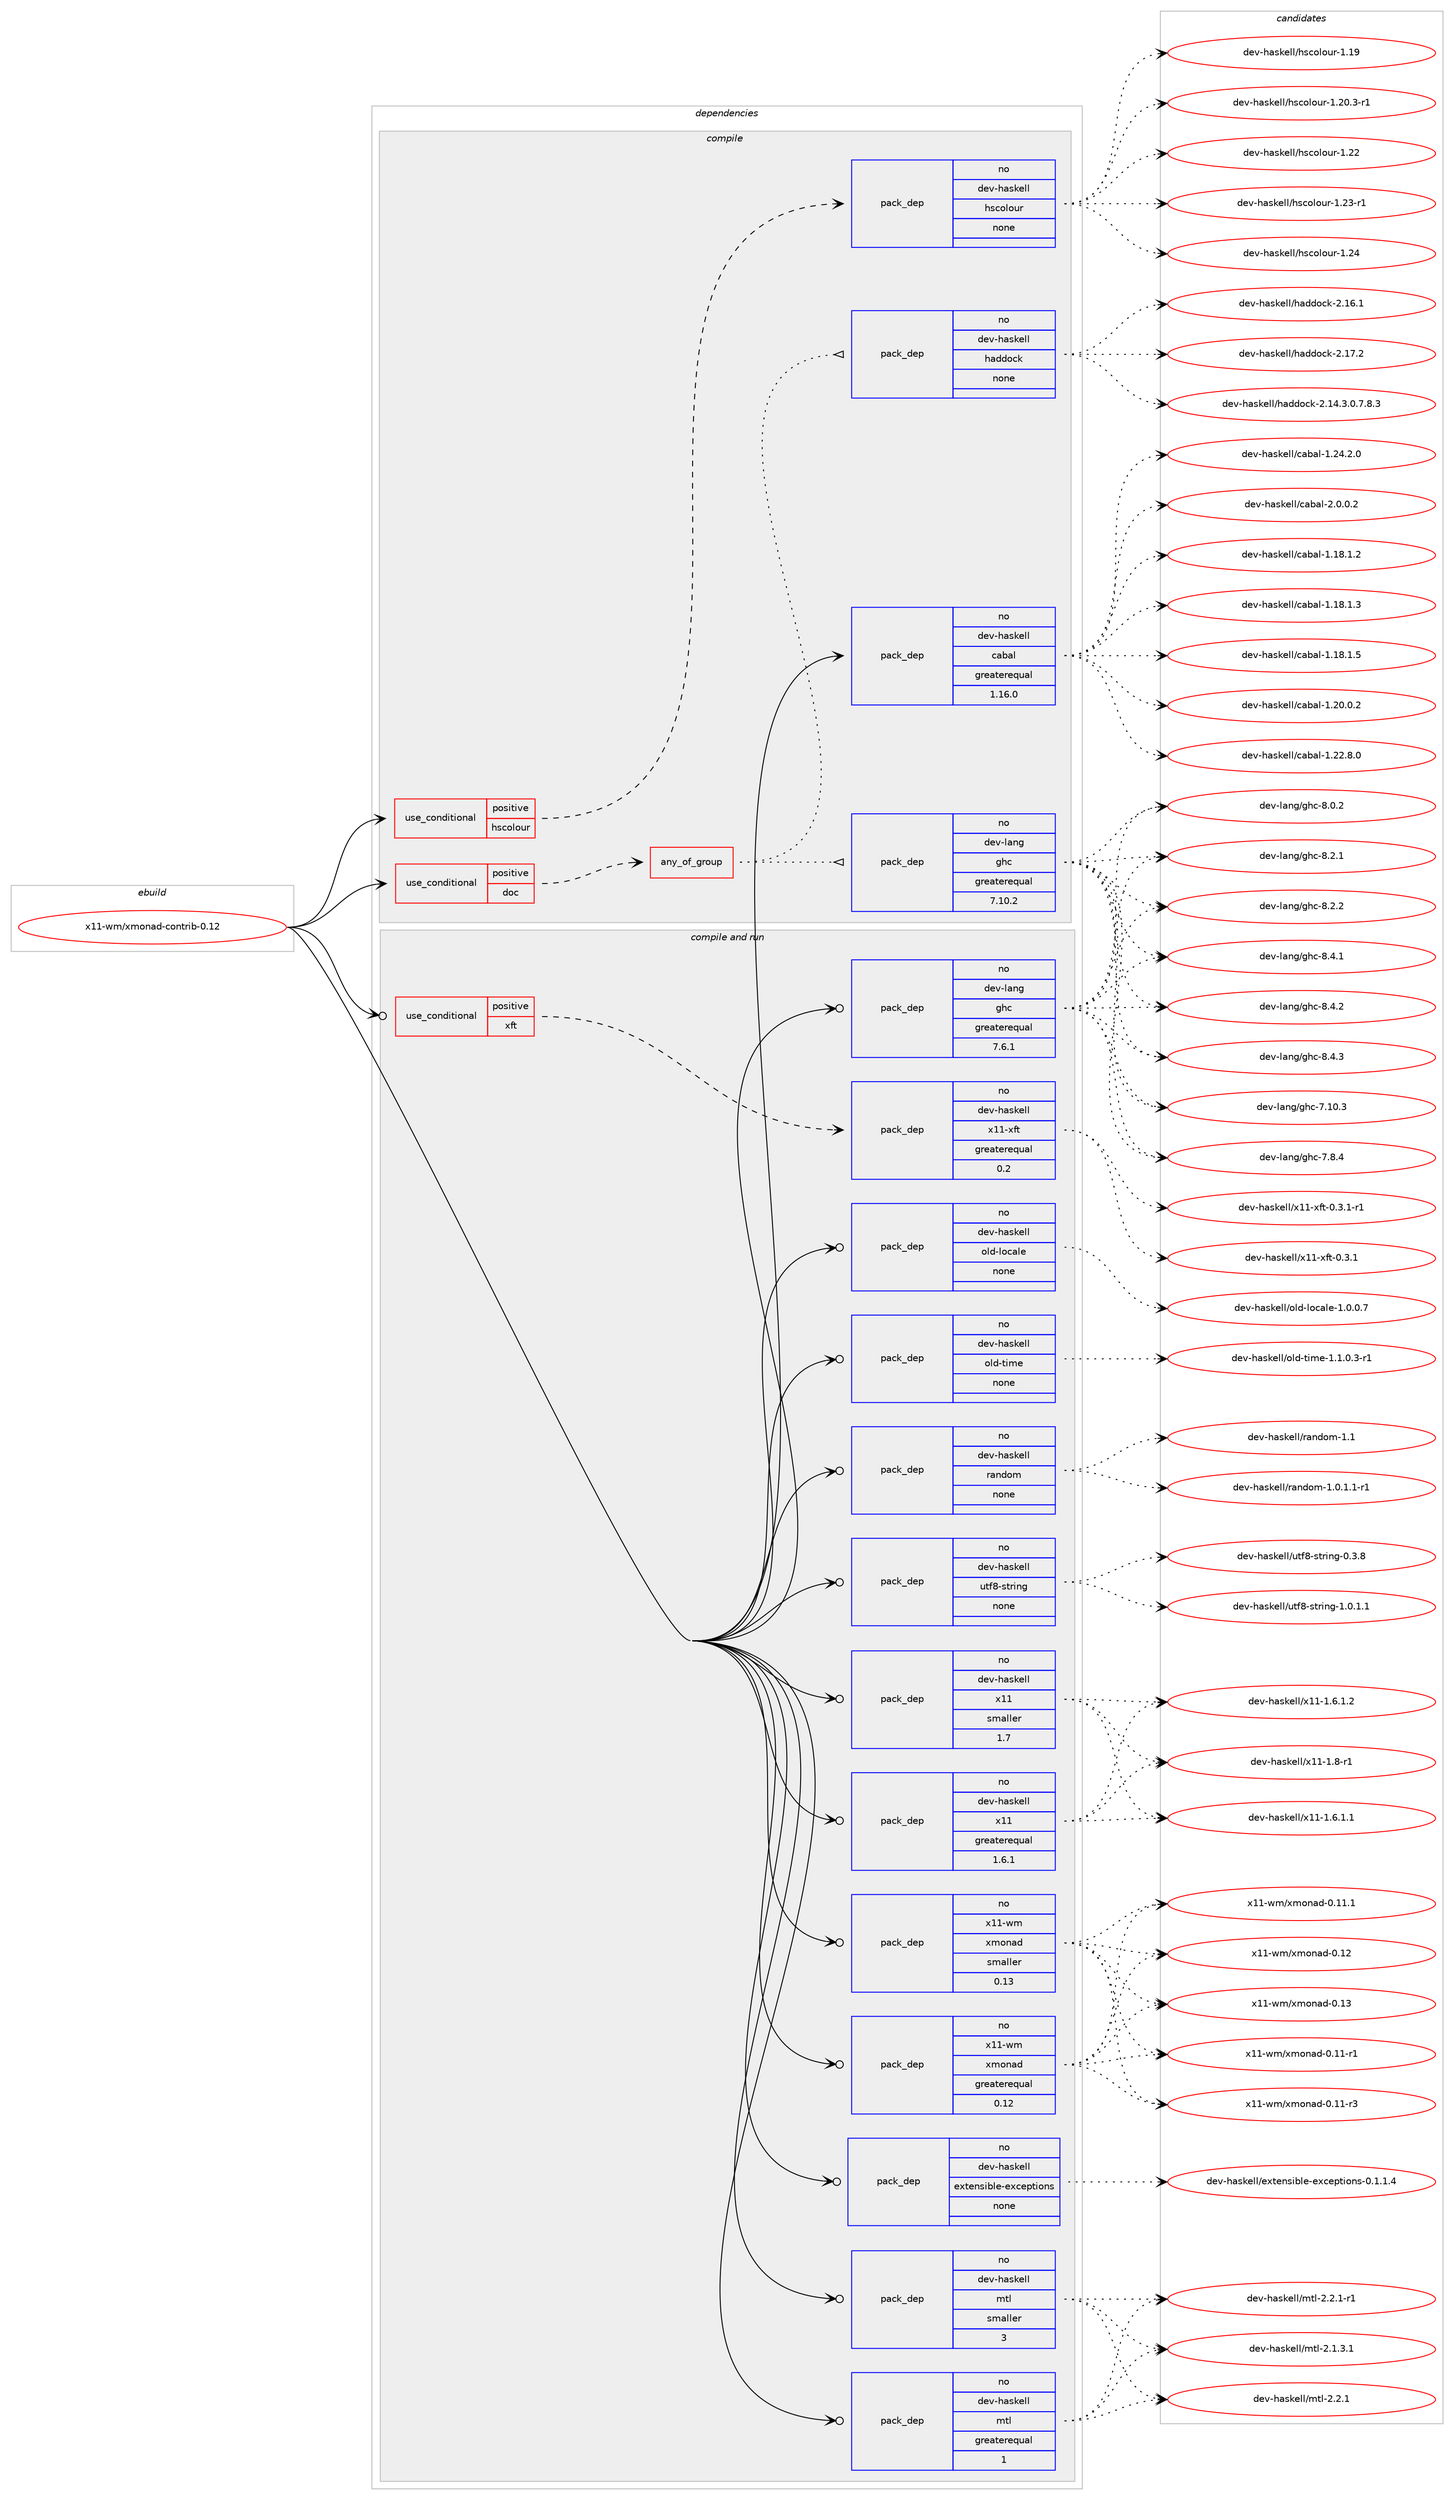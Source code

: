 digraph prolog {

# *************
# Graph options
# *************

newrank=true;
concentrate=true;
compound=true;
graph [rankdir=LR,fontname=Helvetica,fontsize=10,ranksep=1.5];#, ranksep=2.5, nodesep=0.2];
edge  [arrowhead=vee];
node  [fontname=Helvetica,fontsize=10];

# **********
# The ebuild
# **********

subgraph cluster_leftcol {
color=gray;
rank=same;
label=<<i>ebuild</i>>;
id [label="x11-wm/xmonad-contrib-0.12", color=red, width=4, href="../x11-wm/xmonad-contrib-0.12.svg"];
}

# ****************
# The dependencies
# ****************

subgraph cluster_midcol {
color=gray;
label=<<i>dependencies</i>>;
subgraph cluster_compile {
fillcolor="#eeeeee";
style=filled;
label=<<i>compile</i>>;
subgraph cond467645 {
dependency1772091 [label=<<TABLE BORDER="0" CELLBORDER="1" CELLSPACING="0" CELLPADDING="4"><TR><TD ROWSPAN="3" CELLPADDING="10">use_conditional</TD></TR><TR><TD>positive</TD></TR><TR><TD>doc</TD></TR></TABLE>>, shape=none, color=red];
subgraph any28905 {
dependency1772092 [label=<<TABLE BORDER="0" CELLBORDER="1" CELLSPACING="0" CELLPADDING="4"><TR><TD CELLPADDING="10">any_of_group</TD></TR></TABLE>>, shape=none, color=red];subgraph pack1274528 {
dependency1772093 [label=<<TABLE BORDER="0" CELLBORDER="1" CELLSPACING="0" CELLPADDING="4" WIDTH="220"><TR><TD ROWSPAN="6" CELLPADDING="30">pack_dep</TD></TR><TR><TD WIDTH="110">no</TD></TR><TR><TD>dev-haskell</TD></TR><TR><TD>haddock</TD></TR><TR><TD>none</TD></TR><TR><TD></TD></TR></TABLE>>, shape=none, color=blue];
}
dependency1772092:e -> dependency1772093:w [weight=20,style="dotted",arrowhead="oinv"];
subgraph pack1274529 {
dependency1772094 [label=<<TABLE BORDER="0" CELLBORDER="1" CELLSPACING="0" CELLPADDING="4" WIDTH="220"><TR><TD ROWSPAN="6" CELLPADDING="30">pack_dep</TD></TR><TR><TD WIDTH="110">no</TD></TR><TR><TD>dev-lang</TD></TR><TR><TD>ghc</TD></TR><TR><TD>greaterequal</TD></TR><TR><TD>7.10.2</TD></TR></TABLE>>, shape=none, color=blue];
}
dependency1772092:e -> dependency1772094:w [weight=20,style="dotted",arrowhead="oinv"];
}
dependency1772091:e -> dependency1772092:w [weight=20,style="dashed",arrowhead="vee"];
}
id:e -> dependency1772091:w [weight=20,style="solid",arrowhead="vee"];
subgraph cond467646 {
dependency1772095 [label=<<TABLE BORDER="0" CELLBORDER="1" CELLSPACING="0" CELLPADDING="4"><TR><TD ROWSPAN="3" CELLPADDING="10">use_conditional</TD></TR><TR><TD>positive</TD></TR><TR><TD>hscolour</TD></TR></TABLE>>, shape=none, color=red];
subgraph pack1274530 {
dependency1772096 [label=<<TABLE BORDER="0" CELLBORDER="1" CELLSPACING="0" CELLPADDING="4" WIDTH="220"><TR><TD ROWSPAN="6" CELLPADDING="30">pack_dep</TD></TR><TR><TD WIDTH="110">no</TD></TR><TR><TD>dev-haskell</TD></TR><TR><TD>hscolour</TD></TR><TR><TD>none</TD></TR><TR><TD></TD></TR></TABLE>>, shape=none, color=blue];
}
dependency1772095:e -> dependency1772096:w [weight=20,style="dashed",arrowhead="vee"];
}
id:e -> dependency1772095:w [weight=20,style="solid",arrowhead="vee"];
subgraph pack1274531 {
dependency1772097 [label=<<TABLE BORDER="0" CELLBORDER="1" CELLSPACING="0" CELLPADDING="4" WIDTH="220"><TR><TD ROWSPAN="6" CELLPADDING="30">pack_dep</TD></TR><TR><TD WIDTH="110">no</TD></TR><TR><TD>dev-haskell</TD></TR><TR><TD>cabal</TD></TR><TR><TD>greaterequal</TD></TR><TR><TD>1.16.0</TD></TR></TABLE>>, shape=none, color=blue];
}
id:e -> dependency1772097:w [weight=20,style="solid",arrowhead="vee"];
}
subgraph cluster_compileandrun {
fillcolor="#eeeeee";
style=filled;
label=<<i>compile and run</i>>;
subgraph cond467647 {
dependency1772098 [label=<<TABLE BORDER="0" CELLBORDER="1" CELLSPACING="0" CELLPADDING="4"><TR><TD ROWSPAN="3" CELLPADDING="10">use_conditional</TD></TR><TR><TD>positive</TD></TR><TR><TD>xft</TD></TR></TABLE>>, shape=none, color=red];
subgraph pack1274532 {
dependency1772099 [label=<<TABLE BORDER="0" CELLBORDER="1" CELLSPACING="0" CELLPADDING="4" WIDTH="220"><TR><TD ROWSPAN="6" CELLPADDING="30">pack_dep</TD></TR><TR><TD WIDTH="110">no</TD></TR><TR><TD>dev-haskell</TD></TR><TR><TD>x11-xft</TD></TR><TR><TD>greaterequal</TD></TR><TR><TD>0.2</TD></TR></TABLE>>, shape=none, color=blue];
}
dependency1772098:e -> dependency1772099:w [weight=20,style="dashed",arrowhead="vee"];
}
id:e -> dependency1772098:w [weight=20,style="solid",arrowhead="odotvee"];
subgraph pack1274533 {
dependency1772100 [label=<<TABLE BORDER="0" CELLBORDER="1" CELLSPACING="0" CELLPADDING="4" WIDTH="220"><TR><TD ROWSPAN="6" CELLPADDING="30">pack_dep</TD></TR><TR><TD WIDTH="110">no</TD></TR><TR><TD>dev-haskell</TD></TR><TR><TD>extensible-exceptions</TD></TR><TR><TD>none</TD></TR><TR><TD></TD></TR></TABLE>>, shape=none, color=blue];
}
id:e -> dependency1772100:w [weight=20,style="solid",arrowhead="odotvee"];
subgraph pack1274534 {
dependency1772101 [label=<<TABLE BORDER="0" CELLBORDER="1" CELLSPACING="0" CELLPADDING="4" WIDTH="220"><TR><TD ROWSPAN="6" CELLPADDING="30">pack_dep</TD></TR><TR><TD WIDTH="110">no</TD></TR><TR><TD>dev-haskell</TD></TR><TR><TD>mtl</TD></TR><TR><TD>greaterequal</TD></TR><TR><TD>1</TD></TR></TABLE>>, shape=none, color=blue];
}
id:e -> dependency1772101:w [weight=20,style="solid",arrowhead="odotvee"];
subgraph pack1274535 {
dependency1772102 [label=<<TABLE BORDER="0" CELLBORDER="1" CELLSPACING="0" CELLPADDING="4" WIDTH="220"><TR><TD ROWSPAN="6" CELLPADDING="30">pack_dep</TD></TR><TR><TD WIDTH="110">no</TD></TR><TR><TD>dev-haskell</TD></TR><TR><TD>mtl</TD></TR><TR><TD>smaller</TD></TR><TR><TD>3</TD></TR></TABLE>>, shape=none, color=blue];
}
id:e -> dependency1772102:w [weight=20,style="solid",arrowhead="odotvee"];
subgraph pack1274536 {
dependency1772103 [label=<<TABLE BORDER="0" CELLBORDER="1" CELLSPACING="0" CELLPADDING="4" WIDTH="220"><TR><TD ROWSPAN="6" CELLPADDING="30">pack_dep</TD></TR><TR><TD WIDTH="110">no</TD></TR><TR><TD>dev-haskell</TD></TR><TR><TD>old-locale</TD></TR><TR><TD>none</TD></TR><TR><TD></TD></TR></TABLE>>, shape=none, color=blue];
}
id:e -> dependency1772103:w [weight=20,style="solid",arrowhead="odotvee"];
subgraph pack1274537 {
dependency1772104 [label=<<TABLE BORDER="0" CELLBORDER="1" CELLSPACING="0" CELLPADDING="4" WIDTH="220"><TR><TD ROWSPAN="6" CELLPADDING="30">pack_dep</TD></TR><TR><TD WIDTH="110">no</TD></TR><TR><TD>dev-haskell</TD></TR><TR><TD>old-time</TD></TR><TR><TD>none</TD></TR><TR><TD></TD></TR></TABLE>>, shape=none, color=blue];
}
id:e -> dependency1772104:w [weight=20,style="solid",arrowhead="odotvee"];
subgraph pack1274538 {
dependency1772105 [label=<<TABLE BORDER="0" CELLBORDER="1" CELLSPACING="0" CELLPADDING="4" WIDTH="220"><TR><TD ROWSPAN="6" CELLPADDING="30">pack_dep</TD></TR><TR><TD WIDTH="110">no</TD></TR><TR><TD>dev-haskell</TD></TR><TR><TD>random</TD></TR><TR><TD>none</TD></TR><TR><TD></TD></TR></TABLE>>, shape=none, color=blue];
}
id:e -> dependency1772105:w [weight=20,style="solid",arrowhead="odotvee"];
subgraph pack1274539 {
dependency1772106 [label=<<TABLE BORDER="0" CELLBORDER="1" CELLSPACING="0" CELLPADDING="4" WIDTH="220"><TR><TD ROWSPAN="6" CELLPADDING="30">pack_dep</TD></TR><TR><TD WIDTH="110">no</TD></TR><TR><TD>dev-haskell</TD></TR><TR><TD>utf8-string</TD></TR><TR><TD>none</TD></TR><TR><TD></TD></TR></TABLE>>, shape=none, color=blue];
}
id:e -> dependency1772106:w [weight=20,style="solid",arrowhead="odotvee"];
subgraph pack1274540 {
dependency1772107 [label=<<TABLE BORDER="0" CELLBORDER="1" CELLSPACING="0" CELLPADDING="4" WIDTH="220"><TR><TD ROWSPAN="6" CELLPADDING="30">pack_dep</TD></TR><TR><TD WIDTH="110">no</TD></TR><TR><TD>dev-haskell</TD></TR><TR><TD>x11</TD></TR><TR><TD>greaterequal</TD></TR><TR><TD>1.6.1</TD></TR></TABLE>>, shape=none, color=blue];
}
id:e -> dependency1772107:w [weight=20,style="solid",arrowhead="odotvee"];
subgraph pack1274541 {
dependency1772108 [label=<<TABLE BORDER="0" CELLBORDER="1" CELLSPACING="0" CELLPADDING="4" WIDTH="220"><TR><TD ROWSPAN="6" CELLPADDING="30">pack_dep</TD></TR><TR><TD WIDTH="110">no</TD></TR><TR><TD>dev-haskell</TD></TR><TR><TD>x11</TD></TR><TR><TD>smaller</TD></TR><TR><TD>1.7</TD></TR></TABLE>>, shape=none, color=blue];
}
id:e -> dependency1772108:w [weight=20,style="solid",arrowhead="odotvee"];
subgraph pack1274542 {
dependency1772109 [label=<<TABLE BORDER="0" CELLBORDER="1" CELLSPACING="0" CELLPADDING="4" WIDTH="220"><TR><TD ROWSPAN="6" CELLPADDING="30">pack_dep</TD></TR><TR><TD WIDTH="110">no</TD></TR><TR><TD>dev-lang</TD></TR><TR><TD>ghc</TD></TR><TR><TD>greaterequal</TD></TR><TR><TD>7.6.1</TD></TR></TABLE>>, shape=none, color=blue];
}
id:e -> dependency1772109:w [weight=20,style="solid",arrowhead="odotvee"];
subgraph pack1274543 {
dependency1772110 [label=<<TABLE BORDER="0" CELLBORDER="1" CELLSPACING="0" CELLPADDING="4" WIDTH="220"><TR><TD ROWSPAN="6" CELLPADDING="30">pack_dep</TD></TR><TR><TD WIDTH="110">no</TD></TR><TR><TD>x11-wm</TD></TR><TR><TD>xmonad</TD></TR><TR><TD>greaterequal</TD></TR><TR><TD>0.12</TD></TR></TABLE>>, shape=none, color=blue];
}
id:e -> dependency1772110:w [weight=20,style="solid",arrowhead="odotvee"];
subgraph pack1274544 {
dependency1772111 [label=<<TABLE BORDER="0" CELLBORDER="1" CELLSPACING="0" CELLPADDING="4" WIDTH="220"><TR><TD ROWSPAN="6" CELLPADDING="30">pack_dep</TD></TR><TR><TD WIDTH="110">no</TD></TR><TR><TD>x11-wm</TD></TR><TR><TD>xmonad</TD></TR><TR><TD>smaller</TD></TR><TR><TD>0.13</TD></TR></TABLE>>, shape=none, color=blue];
}
id:e -> dependency1772111:w [weight=20,style="solid",arrowhead="odotvee"];
}
subgraph cluster_run {
fillcolor="#eeeeee";
style=filled;
label=<<i>run</i>>;
}
}

# **************
# The candidates
# **************

subgraph cluster_choices {
rank=same;
color=gray;
label=<<i>candidates</i>>;

subgraph choice1274528 {
color=black;
nodesep=1;
choice1001011184510497115107101108108471049710010011199107455046495246514648465546564651 [label="dev-haskell/haddock-2.14.3.0.7.8.3", color=red, width=4,href="../dev-haskell/haddock-2.14.3.0.7.8.3.svg"];
choice100101118451049711510710110810847104971001001119910745504649544649 [label="dev-haskell/haddock-2.16.1", color=red, width=4,href="../dev-haskell/haddock-2.16.1.svg"];
choice100101118451049711510710110810847104971001001119910745504649554650 [label="dev-haskell/haddock-2.17.2", color=red, width=4,href="../dev-haskell/haddock-2.17.2.svg"];
dependency1772093:e -> choice1001011184510497115107101108108471049710010011199107455046495246514648465546564651:w [style=dotted,weight="100"];
dependency1772093:e -> choice100101118451049711510710110810847104971001001119910745504649544649:w [style=dotted,weight="100"];
dependency1772093:e -> choice100101118451049711510710110810847104971001001119910745504649554650:w [style=dotted,weight="100"];
}
subgraph choice1274529 {
color=black;
nodesep=1;
choice1001011184510897110103471031049945554649484651 [label="dev-lang/ghc-7.10.3", color=red, width=4,href="../dev-lang/ghc-7.10.3.svg"];
choice10010111845108971101034710310499455546564652 [label="dev-lang/ghc-7.8.4", color=red, width=4,href="../dev-lang/ghc-7.8.4.svg"];
choice10010111845108971101034710310499455646484650 [label="dev-lang/ghc-8.0.2", color=red, width=4,href="../dev-lang/ghc-8.0.2.svg"];
choice10010111845108971101034710310499455646504649 [label="dev-lang/ghc-8.2.1", color=red, width=4,href="../dev-lang/ghc-8.2.1.svg"];
choice10010111845108971101034710310499455646504650 [label="dev-lang/ghc-8.2.2", color=red, width=4,href="../dev-lang/ghc-8.2.2.svg"];
choice10010111845108971101034710310499455646524649 [label="dev-lang/ghc-8.4.1", color=red, width=4,href="../dev-lang/ghc-8.4.1.svg"];
choice10010111845108971101034710310499455646524650 [label="dev-lang/ghc-8.4.2", color=red, width=4,href="../dev-lang/ghc-8.4.2.svg"];
choice10010111845108971101034710310499455646524651 [label="dev-lang/ghc-8.4.3", color=red, width=4,href="../dev-lang/ghc-8.4.3.svg"];
dependency1772094:e -> choice1001011184510897110103471031049945554649484651:w [style=dotted,weight="100"];
dependency1772094:e -> choice10010111845108971101034710310499455546564652:w [style=dotted,weight="100"];
dependency1772094:e -> choice10010111845108971101034710310499455646484650:w [style=dotted,weight="100"];
dependency1772094:e -> choice10010111845108971101034710310499455646504649:w [style=dotted,weight="100"];
dependency1772094:e -> choice10010111845108971101034710310499455646504650:w [style=dotted,weight="100"];
dependency1772094:e -> choice10010111845108971101034710310499455646524649:w [style=dotted,weight="100"];
dependency1772094:e -> choice10010111845108971101034710310499455646524650:w [style=dotted,weight="100"];
dependency1772094:e -> choice10010111845108971101034710310499455646524651:w [style=dotted,weight="100"];
}
subgraph choice1274530 {
color=black;
nodesep=1;
choice100101118451049711510710110810847104115991111081111171144549464957 [label="dev-haskell/hscolour-1.19", color=red, width=4,href="../dev-haskell/hscolour-1.19.svg"];
choice10010111845104971151071011081084710411599111108111117114454946504846514511449 [label="dev-haskell/hscolour-1.20.3-r1", color=red, width=4,href="../dev-haskell/hscolour-1.20.3-r1.svg"];
choice100101118451049711510710110810847104115991111081111171144549465050 [label="dev-haskell/hscolour-1.22", color=red, width=4,href="../dev-haskell/hscolour-1.22.svg"];
choice1001011184510497115107101108108471041159911110811111711445494650514511449 [label="dev-haskell/hscolour-1.23-r1", color=red, width=4,href="../dev-haskell/hscolour-1.23-r1.svg"];
choice100101118451049711510710110810847104115991111081111171144549465052 [label="dev-haskell/hscolour-1.24", color=red, width=4,href="../dev-haskell/hscolour-1.24.svg"];
dependency1772096:e -> choice100101118451049711510710110810847104115991111081111171144549464957:w [style=dotted,weight="100"];
dependency1772096:e -> choice10010111845104971151071011081084710411599111108111117114454946504846514511449:w [style=dotted,weight="100"];
dependency1772096:e -> choice100101118451049711510710110810847104115991111081111171144549465050:w [style=dotted,weight="100"];
dependency1772096:e -> choice1001011184510497115107101108108471041159911110811111711445494650514511449:w [style=dotted,weight="100"];
dependency1772096:e -> choice100101118451049711510710110810847104115991111081111171144549465052:w [style=dotted,weight="100"];
}
subgraph choice1274531 {
color=black;
nodesep=1;
choice10010111845104971151071011081084799979897108454946495646494650 [label="dev-haskell/cabal-1.18.1.2", color=red, width=4,href="../dev-haskell/cabal-1.18.1.2.svg"];
choice10010111845104971151071011081084799979897108454946495646494651 [label="dev-haskell/cabal-1.18.1.3", color=red, width=4,href="../dev-haskell/cabal-1.18.1.3.svg"];
choice10010111845104971151071011081084799979897108454946495646494653 [label="dev-haskell/cabal-1.18.1.5", color=red, width=4,href="../dev-haskell/cabal-1.18.1.5.svg"];
choice10010111845104971151071011081084799979897108454946504846484650 [label="dev-haskell/cabal-1.20.0.2", color=red, width=4,href="../dev-haskell/cabal-1.20.0.2.svg"];
choice10010111845104971151071011081084799979897108454946505046564648 [label="dev-haskell/cabal-1.22.8.0", color=red, width=4,href="../dev-haskell/cabal-1.22.8.0.svg"];
choice10010111845104971151071011081084799979897108454946505246504648 [label="dev-haskell/cabal-1.24.2.0", color=red, width=4,href="../dev-haskell/cabal-1.24.2.0.svg"];
choice100101118451049711510710110810847999798971084550464846484650 [label="dev-haskell/cabal-2.0.0.2", color=red, width=4,href="../dev-haskell/cabal-2.0.0.2.svg"];
dependency1772097:e -> choice10010111845104971151071011081084799979897108454946495646494650:w [style=dotted,weight="100"];
dependency1772097:e -> choice10010111845104971151071011081084799979897108454946495646494651:w [style=dotted,weight="100"];
dependency1772097:e -> choice10010111845104971151071011081084799979897108454946495646494653:w [style=dotted,weight="100"];
dependency1772097:e -> choice10010111845104971151071011081084799979897108454946504846484650:w [style=dotted,weight="100"];
dependency1772097:e -> choice10010111845104971151071011081084799979897108454946505046564648:w [style=dotted,weight="100"];
dependency1772097:e -> choice10010111845104971151071011081084799979897108454946505246504648:w [style=dotted,weight="100"];
dependency1772097:e -> choice100101118451049711510710110810847999798971084550464846484650:w [style=dotted,weight="100"];
}
subgraph choice1274532 {
color=black;
nodesep=1;
choice100101118451049711510710110810847120494945120102116454846514649 [label="dev-haskell/x11-xft-0.3.1", color=red, width=4,href="../dev-haskell/x11-xft-0.3.1.svg"];
choice1001011184510497115107101108108471204949451201021164548465146494511449 [label="dev-haskell/x11-xft-0.3.1-r1", color=red, width=4,href="../dev-haskell/x11-xft-0.3.1-r1.svg"];
dependency1772099:e -> choice100101118451049711510710110810847120494945120102116454846514649:w [style=dotted,weight="100"];
dependency1772099:e -> choice1001011184510497115107101108108471204949451201021164548465146494511449:w [style=dotted,weight="100"];
}
subgraph choice1274533 {
color=black;
nodesep=1;
choice1001011184510497115107101108108471011201161011101151059810810145101120991011121161051111101154548464946494652 [label="dev-haskell/extensible-exceptions-0.1.1.4", color=red, width=4,href="../dev-haskell/extensible-exceptions-0.1.1.4.svg"];
dependency1772100:e -> choice1001011184510497115107101108108471011201161011101151059810810145101120991011121161051111101154548464946494652:w [style=dotted,weight="100"];
}
subgraph choice1274534 {
color=black;
nodesep=1;
choice1001011184510497115107101108108471091161084550464946514649 [label="dev-haskell/mtl-2.1.3.1", color=red, width=4,href="../dev-haskell/mtl-2.1.3.1.svg"];
choice100101118451049711510710110810847109116108455046504649 [label="dev-haskell/mtl-2.2.1", color=red, width=4,href="../dev-haskell/mtl-2.2.1.svg"];
choice1001011184510497115107101108108471091161084550465046494511449 [label="dev-haskell/mtl-2.2.1-r1", color=red, width=4,href="../dev-haskell/mtl-2.2.1-r1.svg"];
dependency1772101:e -> choice1001011184510497115107101108108471091161084550464946514649:w [style=dotted,weight="100"];
dependency1772101:e -> choice100101118451049711510710110810847109116108455046504649:w [style=dotted,weight="100"];
dependency1772101:e -> choice1001011184510497115107101108108471091161084550465046494511449:w [style=dotted,weight="100"];
}
subgraph choice1274535 {
color=black;
nodesep=1;
choice1001011184510497115107101108108471091161084550464946514649 [label="dev-haskell/mtl-2.1.3.1", color=red, width=4,href="../dev-haskell/mtl-2.1.3.1.svg"];
choice100101118451049711510710110810847109116108455046504649 [label="dev-haskell/mtl-2.2.1", color=red, width=4,href="../dev-haskell/mtl-2.2.1.svg"];
choice1001011184510497115107101108108471091161084550465046494511449 [label="dev-haskell/mtl-2.2.1-r1", color=red, width=4,href="../dev-haskell/mtl-2.2.1-r1.svg"];
dependency1772102:e -> choice1001011184510497115107101108108471091161084550464946514649:w [style=dotted,weight="100"];
dependency1772102:e -> choice100101118451049711510710110810847109116108455046504649:w [style=dotted,weight="100"];
dependency1772102:e -> choice1001011184510497115107101108108471091161084550465046494511449:w [style=dotted,weight="100"];
}
subgraph choice1274536 {
color=black;
nodesep=1;
choice1001011184510497115107101108108471111081004510811199971081014549464846484655 [label="dev-haskell/old-locale-1.0.0.7", color=red, width=4,href="../dev-haskell/old-locale-1.0.0.7.svg"];
dependency1772103:e -> choice1001011184510497115107101108108471111081004510811199971081014549464846484655:w [style=dotted,weight="100"];
}
subgraph choice1274537 {
color=black;
nodesep=1;
choice1001011184510497115107101108108471111081004511610510910145494649464846514511449 [label="dev-haskell/old-time-1.1.0.3-r1", color=red, width=4,href="../dev-haskell/old-time-1.1.0.3-r1.svg"];
dependency1772104:e -> choice1001011184510497115107101108108471111081004511610510910145494649464846514511449:w [style=dotted,weight="100"];
}
subgraph choice1274538 {
color=black;
nodesep=1;
choice1001011184510497115107101108108471149711010011110945494648464946494511449 [label="dev-haskell/random-1.0.1.1-r1", color=red, width=4,href="../dev-haskell/random-1.0.1.1-r1.svg"];
choice1001011184510497115107101108108471149711010011110945494649 [label="dev-haskell/random-1.1", color=red, width=4,href="../dev-haskell/random-1.1.svg"];
dependency1772105:e -> choice1001011184510497115107101108108471149711010011110945494648464946494511449:w [style=dotted,weight="100"];
dependency1772105:e -> choice1001011184510497115107101108108471149711010011110945494649:w [style=dotted,weight="100"];
}
subgraph choice1274539 {
color=black;
nodesep=1;
choice1001011184510497115107101108108471171161025645115116114105110103454846514656 [label="dev-haskell/utf8-string-0.3.8", color=red, width=4,href="../dev-haskell/utf8-string-0.3.8.svg"];
choice10010111845104971151071011081084711711610256451151161141051101034549464846494649 [label="dev-haskell/utf8-string-1.0.1.1", color=red, width=4,href="../dev-haskell/utf8-string-1.0.1.1.svg"];
dependency1772106:e -> choice1001011184510497115107101108108471171161025645115116114105110103454846514656:w [style=dotted,weight="100"];
dependency1772106:e -> choice10010111845104971151071011081084711711610256451151161141051101034549464846494649:w [style=dotted,weight="100"];
}
subgraph choice1274540 {
color=black;
nodesep=1;
choice10010111845104971151071011081084712049494549465446494649 [label="dev-haskell/x11-1.6.1.1", color=red, width=4,href="../dev-haskell/x11-1.6.1.1.svg"];
choice10010111845104971151071011081084712049494549465446494650 [label="dev-haskell/x11-1.6.1.2", color=red, width=4,href="../dev-haskell/x11-1.6.1.2.svg"];
choice1001011184510497115107101108108471204949454946564511449 [label="dev-haskell/x11-1.8-r1", color=red, width=4,href="../dev-haskell/x11-1.8-r1.svg"];
dependency1772107:e -> choice10010111845104971151071011081084712049494549465446494649:w [style=dotted,weight="100"];
dependency1772107:e -> choice10010111845104971151071011081084712049494549465446494650:w [style=dotted,weight="100"];
dependency1772107:e -> choice1001011184510497115107101108108471204949454946564511449:w [style=dotted,weight="100"];
}
subgraph choice1274541 {
color=black;
nodesep=1;
choice10010111845104971151071011081084712049494549465446494649 [label="dev-haskell/x11-1.6.1.1", color=red, width=4,href="../dev-haskell/x11-1.6.1.1.svg"];
choice10010111845104971151071011081084712049494549465446494650 [label="dev-haskell/x11-1.6.1.2", color=red, width=4,href="../dev-haskell/x11-1.6.1.2.svg"];
choice1001011184510497115107101108108471204949454946564511449 [label="dev-haskell/x11-1.8-r1", color=red, width=4,href="../dev-haskell/x11-1.8-r1.svg"];
dependency1772108:e -> choice10010111845104971151071011081084712049494549465446494649:w [style=dotted,weight="100"];
dependency1772108:e -> choice10010111845104971151071011081084712049494549465446494650:w [style=dotted,weight="100"];
dependency1772108:e -> choice1001011184510497115107101108108471204949454946564511449:w [style=dotted,weight="100"];
}
subgraph choice1274542 {
color=black;
nodesep=1;
choice1001011184510897110103471031049945554649484651 [label="dev-lang/ghc-7.10.3", color=red, width=4,href="../dev-lang/ghc-7.10.3.svg"];
choice10010111845108971101034710310499455546564652 [label="dev-lang/ghc-7.8.4", color=red, width=4,href="../dev-lang/ghc-7.8.4.svg"];
choice10010111845108971101034710310499455646484650 [label="dev-lang/ghc-8.0.2", color=red, width=4,href="../dev-lang/ghc-8.0.2.svg"];
choice10010111845108971101034710310499455646504649 [label="dev-lang/ghc-8.2.1", color=red, width=4,href="../dev-lang/ghc-8.2.1.svg"];
choice10010111845108971101034710310499455646504650 [label="dev-lang/ghc-8.2.2", color=red, width=4,href="../dev-lang/ghc-8.2.2.svg"];
choice10010111845108971101034710310499455646524649 [label="dev-lang/ghc-8.4.1", color=red, width=4,href="../dev-lang/ghc-8.4.1.svg"];
choice10010111845108971101034710310499455646524650 [label="dev-lang/ghc-8.4.2", color=red, width=4,href="../dev-lang/ghc-8.4.2.svg"];
choice10010111845108971101034710310499455646524651 [label="dev-lang/ghc-8.4.3", color=red, width=4,href="../dev-lang/ghc-8.4.3.svg"];
dependency1772109:e -> choice1001011184510897110103471031049945554649484651:w [style=dotted,weight="100"];
dependency1772109:e -> choice10010111845108971101034710310499455546564652:w [style=dotted,weight="100"];
dependency1772109:e -> choice10010111845108971101034710310499455646484650:w [style=dotted,weight="100"];
dependency1772109:e -> choice10010111845108971101034710310499455646504649:w [style=dotted,weight="100"];
dependency1772109:e -> choice10010111845108971101034710310499455646504650:w [style=dotted,weight="100"];
dependency1772109:e -> choice10010111845108971101034710310499455646524649:w [style=dotted,weight="100"];
dependency1772109:e -> choice10010111845108971101034710310499455646524650:w [style=dotted,weight="100"];
dependency1772109:e -> choice10010111845108971101034710310499455646524651:w [style=dotted,weight="100"];
}
subgraph choice1274543 {
color=black;
nodesep=1;
choice120494945119109471201091111109710045484649494511449 [label="x11-wm/xmonad-0.11-r1", color=red, width=4,href="../x11-wm/xmonad-0.11-r1.svg"];
choice120494945119109471201091111109710045484649494511451 [label="x11-wm/xmonad-0.11-r3", color=red, width=4,href="../x11-wm/xmonad-0.11-r3.svg"];
choice120494945119109471201091111109710045484649494649 [label="x11-wm/xmonad-0.11.1", color=red, width=4,href="../x11-wm/xmonad-0.11.1.svg"];
choice12049494511910947120109111110971004548464950 [label="x11-wm/xmonad-0.12", color=red, width=4,href="../x11-wm/xmonad-0.12.svg"];
choice12049494511910947120109111110971004548464951 [label="x11-wm/xmonad-0.13", color=red, width=4,href="../x11-wm/xmonad-0.13.svg"];
dependency1772110:e -> choice120494945119109471201091111109710045484649494511449:w [style=dotted,weight="100"];
dependency1772110:e -> choice120494945119109471201091111109710045484649494511451:w [style=dotted,weight="100"];
dependency1772110:e -> choice120494945119109471201091111109710045484649494649:w [style=dotted,weight="100"];
dependency1772110:e -> choice12049494511910947120109111110971004548464950:w [style=dotted,weight="100"];
dependency1772110:e -> choice12049494511910947120109111110971004548464951:w [style=dotted,weight="100"];
}
subgraph choice1274544 {
color=black;
nodesep=1;
choice120494945119109471201091111109710045484649494511449 [label="x11-wm/xmonad-0.11-r1", color=red, width=4,href="../x11-wm/xmonad-0.11-r1.svg"];
choice120494945119109471201091111109710045484649494511451 [label="x11-wm/xmonad-0.11-r3", color=red, width=4,href="../x11-wm/xmonad-0.11-r3.svg"];
choice120494945119109471201091111109710045484649494649 [label="x11-wm/xmonad-0.11.1", color=red, width=4,href="../x11-wm/xmonad-0.11.1.svg"];
choice12049494511910947120109111110971004548464950 [label="x11-wm/xmonad-0.12", color=red, width=4,href="../x11-wm/xmonad-0.12.svg"];
choice12049494511910947120109111110971004548464951 [label="x11-wm/xmonad-0.13", color=red, width=4,href="../x11-wm/xmonad-0.13.svg"];
dependency1772111:e -> choice120494945119109471201091111109710045484649494511449:w [style=dotted,weight="100"];
dependency1772111:e -> choice120494945119109471201091111109710045484649494511451:w [style=dotted,weight="100"];
dependency1772111:e -> choice120494945119109471201091111109710045484649494649:w [style=dotted,weight="100"];
dependency1772111:e -> choice12049494511910947120109111110971004548464950:w [style=dotted,weight="100"];
dependency1772111:e -> choice12049494511910947120109111110971004548464951:w [style=dotted,weight="100"];
}
}

}
